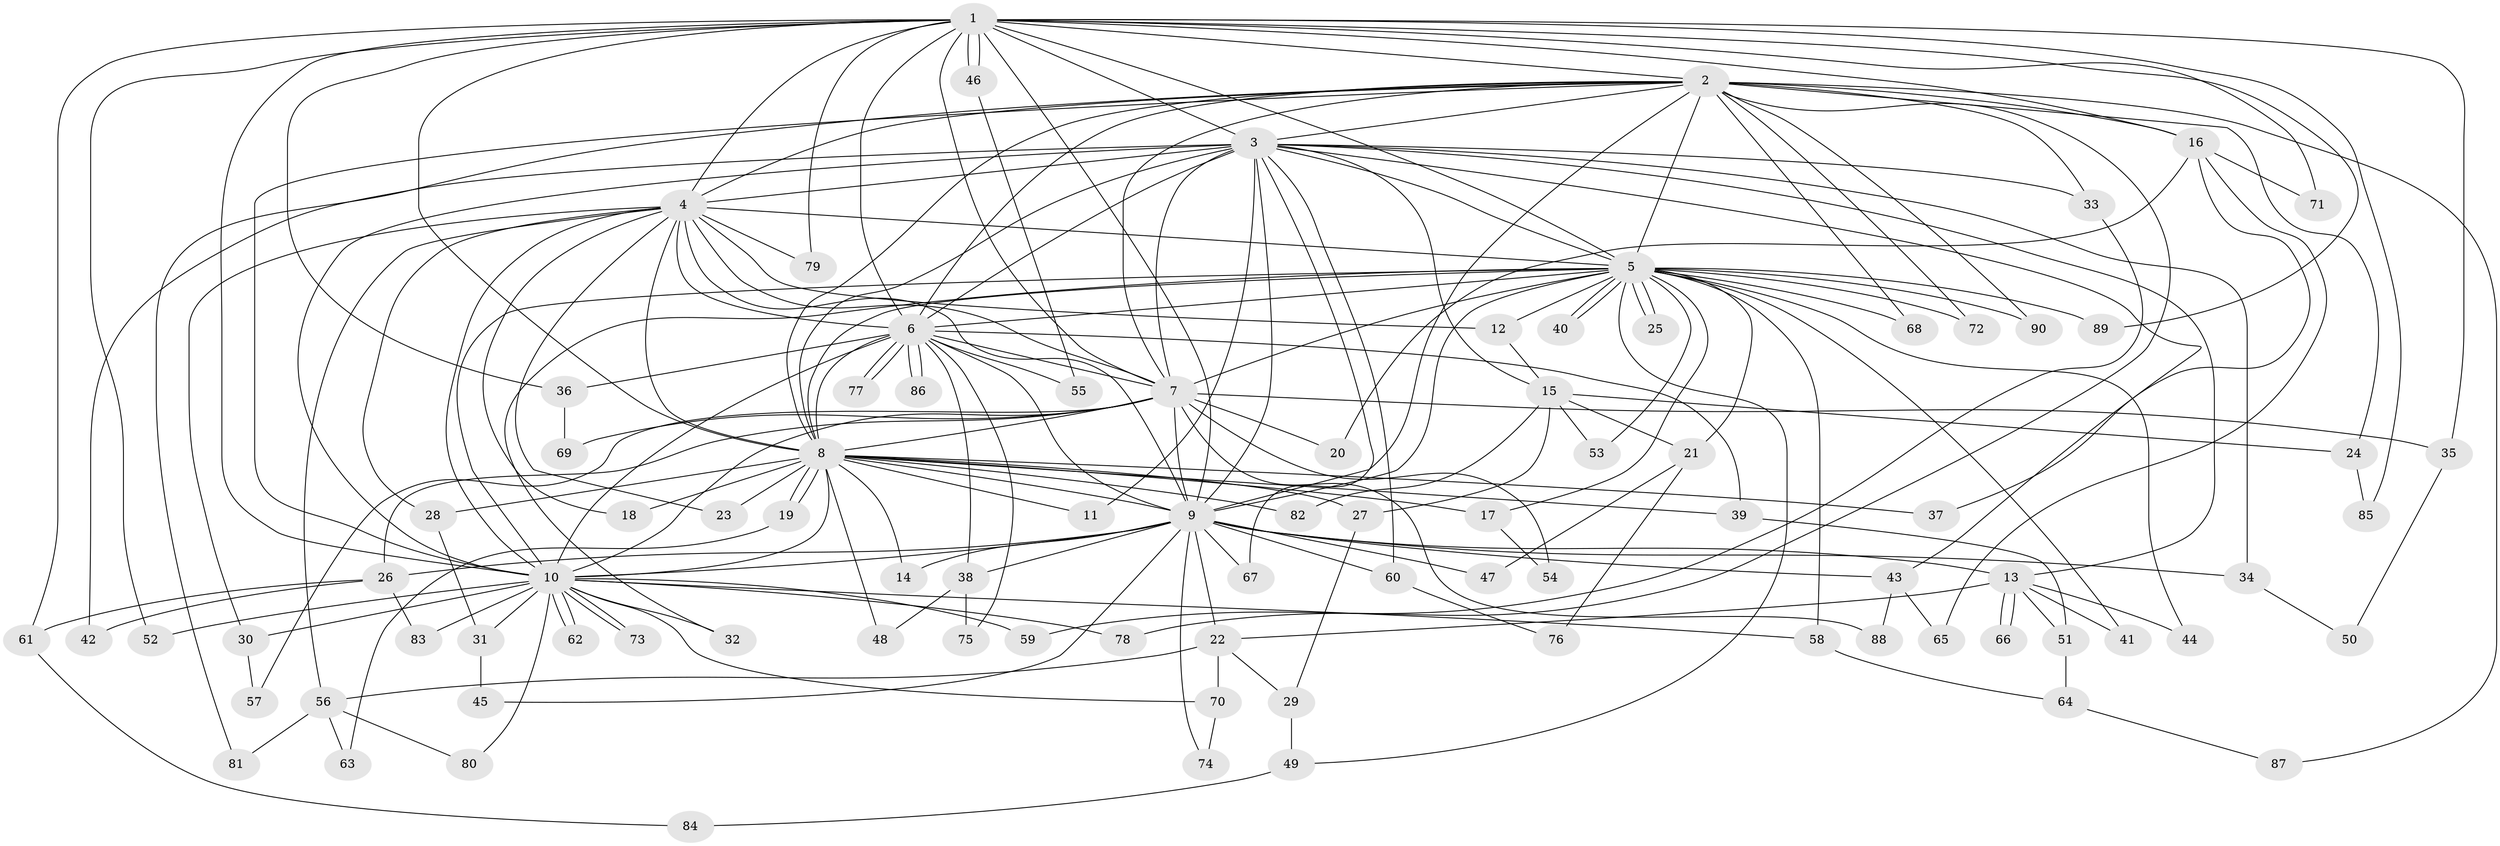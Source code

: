 // coarse degree distribution, {15: 0.03125, 23: 0.015625, 2: 0.3125, 12: 0.015625, 3: 0.296875, 5: 0.03125, 18: 0.015625, 6: 0.03125, 4: 0.046875, 1: 0.125, 21: 0.015625, 19: 0.015625, 17: 0.015625, 7: 0.015625, 14: 0.015625}
// Generated by graph-tools (version 1.1) at 2025/36/03/04/25 23:36:19]
// undirected, 90 vertices, 205 edges
graph export_dot {
  node [color=gray90,style=filled];
  1;
  2;
  3;
  4;
  5;
  6;
  7;
  8;
  9;
  10;
  11;
  12;
  13;
  14;
  15;
  16;
  17;
  18;
  19;
  20;
  21;
  22;
  23;
  24;
  25;
  26;
  27;
  28;
  29;
  30;
  31;
  32;
  33;
  34;
  35;
  36;
  37;
  38;
  39;
  40;
  41;
  42;
  43;
  44;
  45;
  46;
  47;
  48;
  49;
  50;
  51;
  52;
  53;
  54;
  55;
  56;
  57;
  58;
  59;
  60;
  61;
  62;
  63;
  64;
  65;
  66;
  67;
  68;
  69;
  70;
  71;
  72;
  73;
  74;
  75;
  76;
  77;
  78;
  79;
  80;
  81;
  82;
  83;
  84;
  85;
  86;
  87;
  88;
  89;
  90;
  1 -- 2;
  1 -- 3;
  1 -- 4;
  1 -- 5;
  1 -- 6;
  1 -- 7;
  1 -- 8;
  1 -- 9;
  1 -- 10;
  1 -- 16;
  1 -- 35;
  1 -- 36;
  1 -- 46;
  1 -- 46;
  1 -- 52;
  1 -- 61;
  1 -- 71;
  1 -- 79;
  1 -- 85;
  1 -- 89;
  2 -- 3;
  2 -- 4;
  2 -- 5;
  2 -- 6;
  2 -- 7;
  2 -- 8;
  2 -- 9;
  2 -- 10;
  2 -- 16;
  2 -- 24;
  2 -- 33;
  2 -- 68;
  2 -- 72;
  2 -- 78;
  2 -- 81;
  2 -- 87;
  2 -- 90;
  3 -- 4;
  3 -- 5;
  3 -- 6;
  3 -- 7;
  3 -- 8;
  3 -- 9;
  3 -- 10;
  3 -- 11;
  3 -- 13;
  3 -- 15;
  3 -- 33;
  3 -- 34;
  3 -- 42;
  3 -- 43;
  3 -- 60;
  3 -- 67;
  4 -- 5;
  4 -- 6;
  4 -- 7;
  4 -- 8;
  4 -- 9;
  4 -- 10;
  4 -- 12;
  4 -- 18;
  4 -- 23;
  4 -- 28;
  4 -- 30;
  4 -- 56;
  4 -- 79;
  5 -- 6;
  5 -- 7;
  5 -- 8;
  5 -- 9;
  5 -- 10;
  5 -- 12;
  5 -- 17;
  5 -- 21;
  5 -- 25;
  5 -- 25;
  5 -- 32;
  5 -- 40;
  5 -- 40;
  5 -- 41;
  5 -- 44;
  5 -- 49;
  5 -- 53;
  5 -- 58;
  5 -- 68;
  5 -- 72;
  5 -- 89;
  5 -- 90;
  6 -- 7;
  6 -- 8;
  6 -- 9;
  6 -- 10;
  6 -- 36;
  6 -- 38;
  6 -- 39;
  6 -- 55;
  6 -- 75;
  6 -- 77;
  6 -- 77;
  6 -- 86;
  6 -- 86;
  7 -- 8;
  7 -- 9;
  7 -- 10;
  7 -- 20;
  7 -- 26;
  7 -- 35;
  7 -- 54;
  7 -- 57;
  7 -- 69;
  7 -- 88;
  8 -- 9;
  8 -- 10;
  8 -- 11;
  8 -- 14;
  8 -- 17;
  8 -- 18;
  8 -- 19;
  8 -- 19;
  8 -- 23;
  8 -- 27;
  8 -- 28;
  8 -- 37;
  8 -- 39;
  8 -- 48;
  8 -- 82;
  9 -- 10;
  9 -- 13;
  9 -- 14;
  9 -- 22;
  9 -- 26;
  9 -- 34;
  9 -- 38;
  9 -- 43;
  9 -- 45;
  9 -- 47;
  9 -- 60;
  9 -- 67;
  9 -- 74;
  10 -- 30;
  10 -- 31;
  10 -- 32;
  10 -- 52;
  10 -- 58;
  10 -- 59;
  10 -- 62;
  10 -- 62;
  10 -- 70;
  10 -- 73;
  10 -- 73;
  10 -- 78;
  10 -- 80;
  10 -- 83;
  12 -- 15;
  13 -- 22;
  13 -- 41;
  13 -- 44;
  13 -- 51;
  13 -- 66;
  13 -- 66;
  15 -- 21;
  15 -- 24;
  15 -- 27;
  15 -- 53;
  15 -- 82;
  16 -- 20;
  16 -- 37;
  16 -- 65;
  16 -- 71;
  17 -- 54;
  19 -- 63;
  21 -- 47;
  21 -- 76;
  22 -- 29;
  22 -- 56;
  22 -- 70;
  24 -- 85;
  26 -- 42;
  26 -- 61;
  26 -- 83;
  27 -- 29;
  28 -- 31;
  29 -- 49;
  30 -- 57;
  31 -- 45;
  33 -- 59;
  34 -- 50;
  35 -- 50;
  36 -- 69;
  38 -- 48;
  38 -- 75;
  39 -- 51;
  43 -- 65;
  43 -- 88;
  46 -- 55;
  49 -- 84;
  51 -- 64;
  56 -- 63;
  56 -- 80;
  56 -- 81;
  58 -- 64;
  60 -- 76;
  61 -- 84;
  64 -- 87;
  70 -- 74;
}
